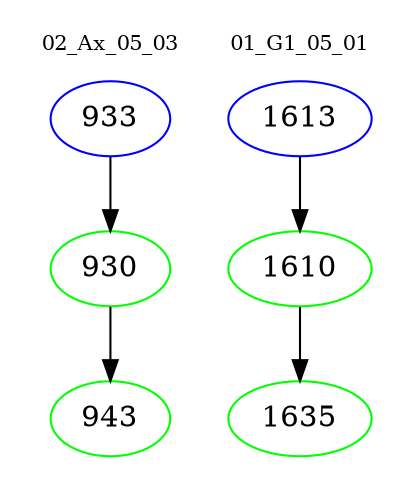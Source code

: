 digraph{
subgraph cluster_0 {
color = white
label = "02_Ax_05_03";
fontsize=10;
T0_933 [label="933", color="blue"]
T0_933 -> T0_930 [color="black"]
T0_930 [label="930", color="green"]
T0_930 -> T0_943 [color="black"]
T0_943 [label="943", color="green"]
}
subgraph cluster_1 {
color = white
label = "01_G1_05_01";
fontsize=10;
T1_1613 [label="1613", color="blue"]
T1_1613 -> T1_1610 [color="black"]
T1_1610 [label="1610", color="green"]
T1_1610 -> T1_1635 [color="black"]
T1_1635 [label="1635", color="green"]
}
}
